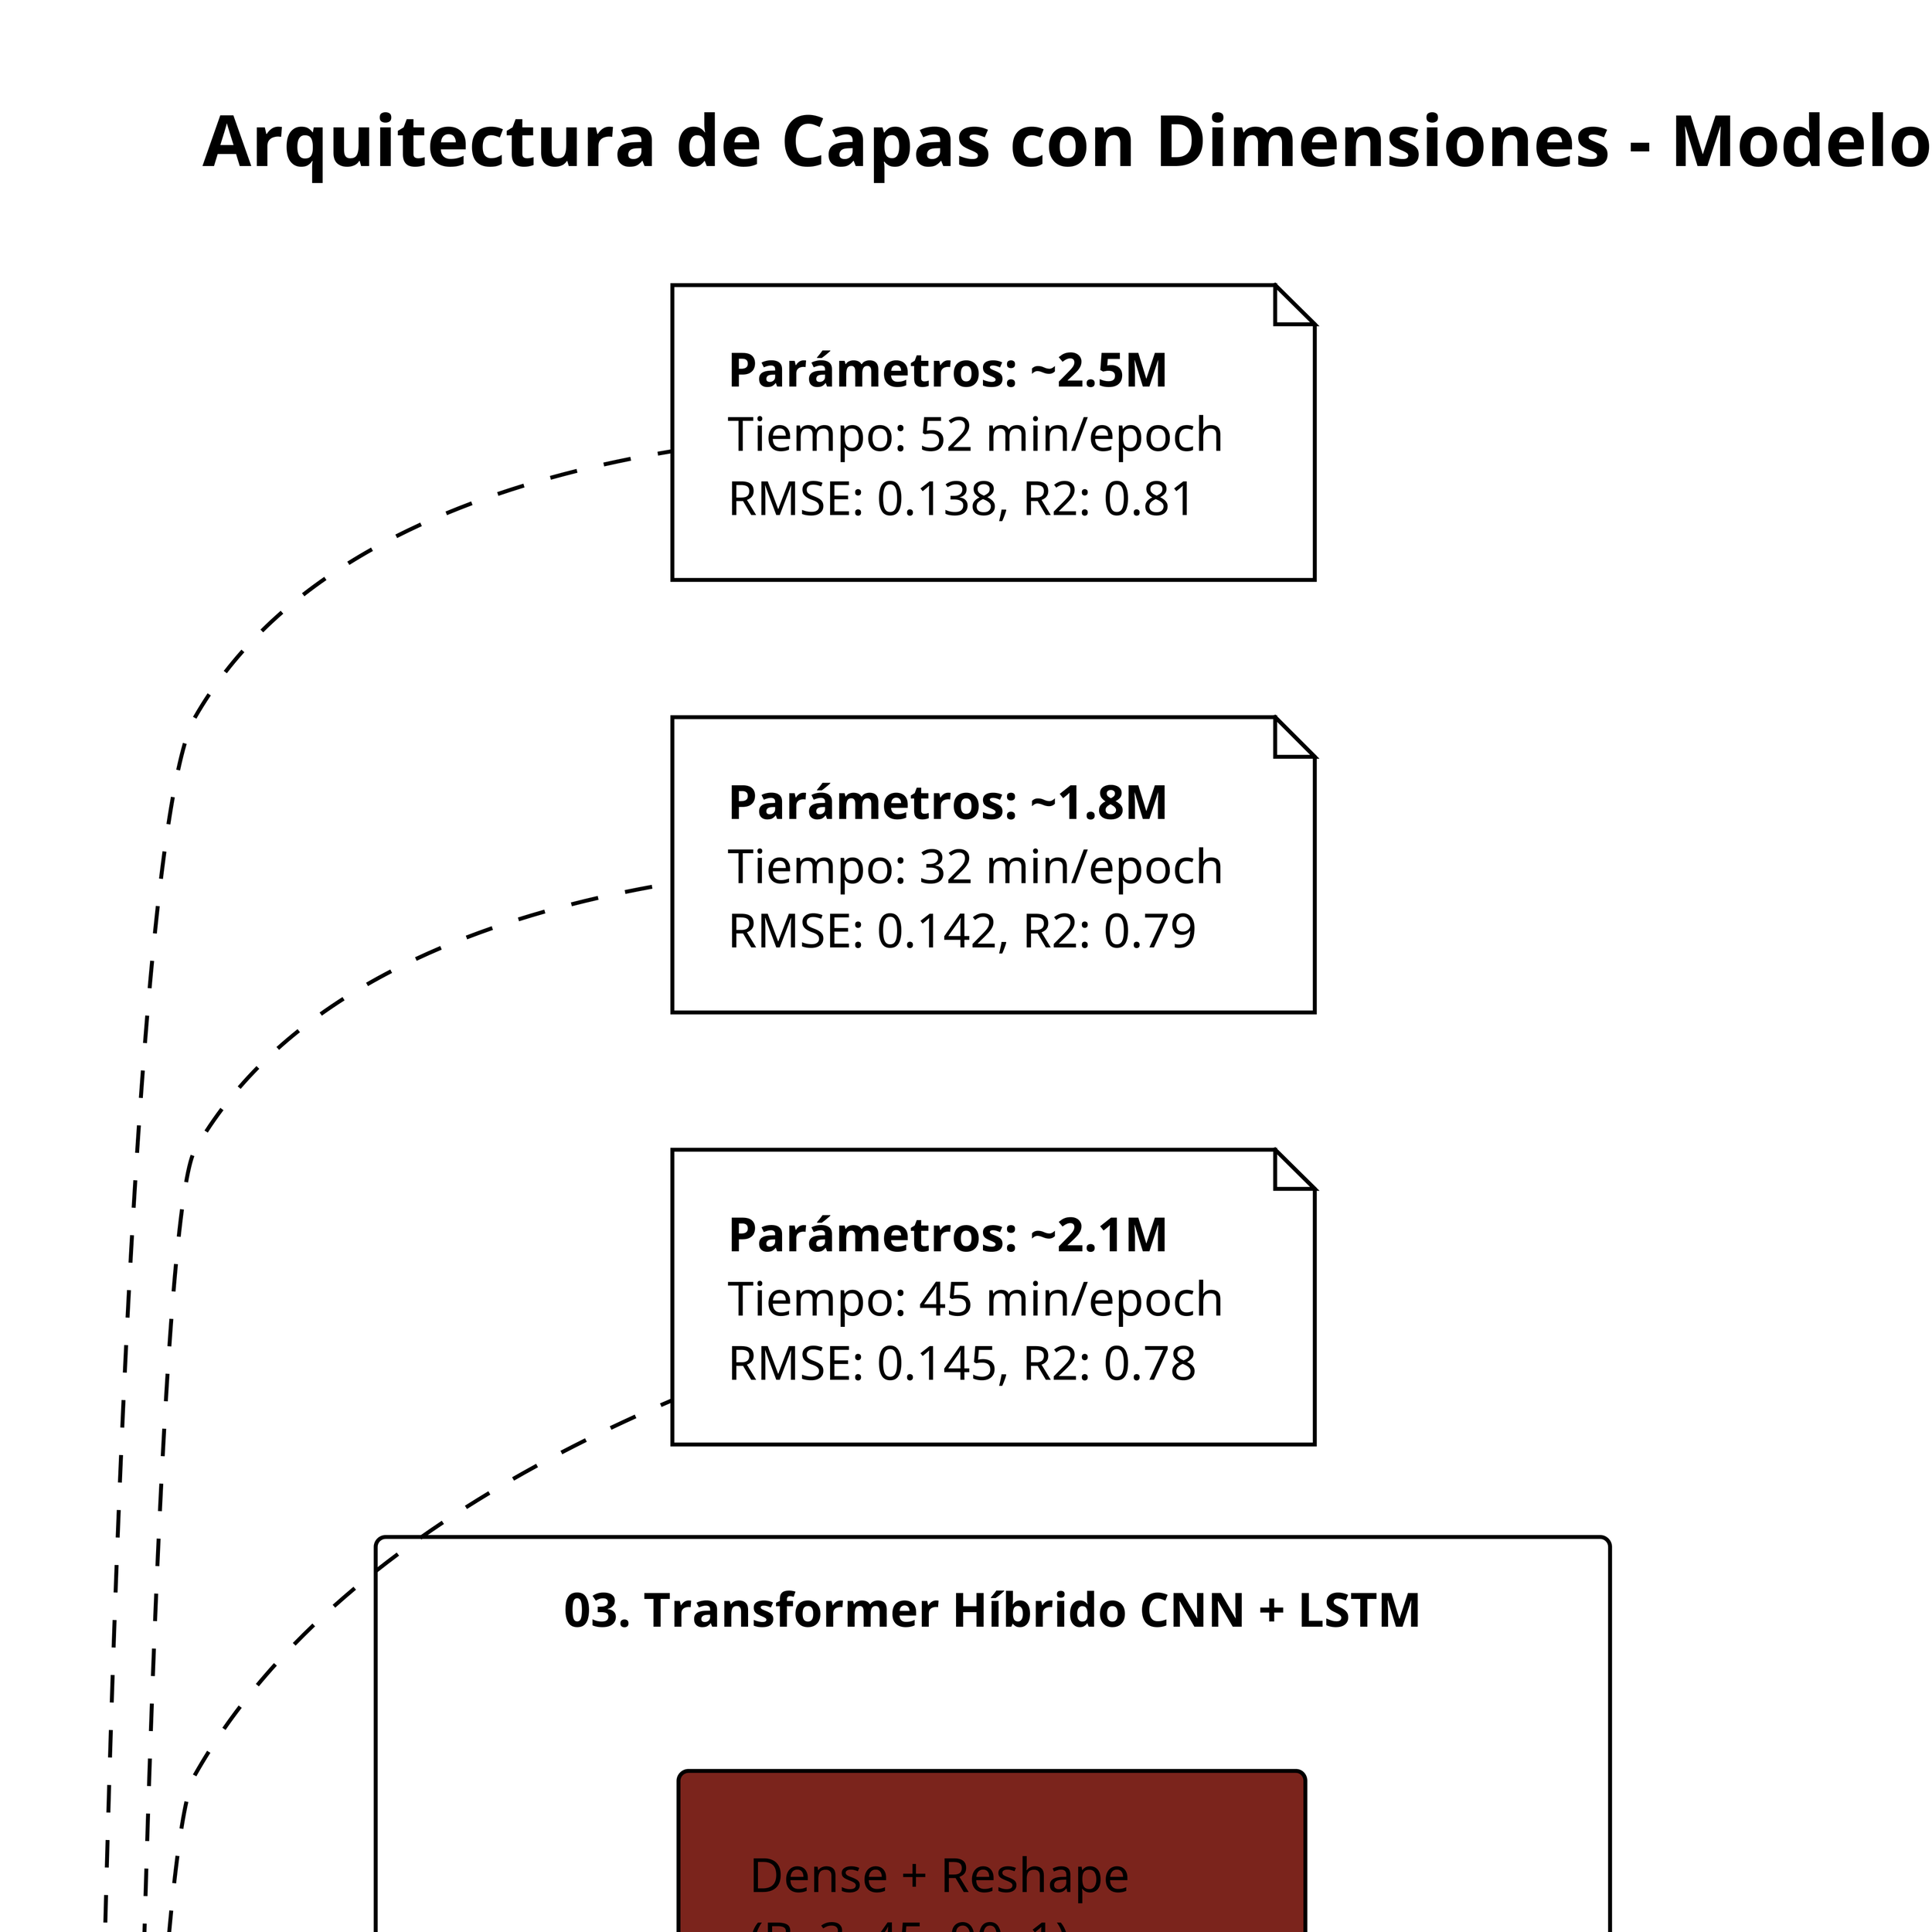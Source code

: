 @startuml modelos_capas_dimensiones
!theme plain
!define SCALE 3
!define DPI 800
skinparam dpi 800
skinparam backgroundColor white
skinparam defaultFontSize 12
skinparam titleFontSize 18
skinparam packageStyle rectangle
skinparam minClassWidth 120
skinparam minClassHeight 80
skinparam padding 8

title Arquitectura de Capas con Dimensiones - Modelos Evaluados

' Layout horizontal para los 3 modelos
left to right direction

package "01. ConvLSTM Encoder-Decoder + Attention" as convlstm_model {
    left to right direction
    
    rectangle "INPUT\n(B, 60, 45, 90, 11)\nBatch x Time x Height x Width x Features" as input_conv #E8F4FD
    
    rectangle "ConvLSTM2D(64)\n(B, 60, 45, 90, 64)\nKernel: 3x3, Return_seq: True\n+ BatchNorm + Dropout(0.2)" as conv1 #D4E6F1
    
    rectangle "ConvLSTM2D(32)\n(B, 60, 45, 90, 32)\nKernel: 3x3, Return_seq: True\n+ BatchNorm" as conv2 #AED6F1
    
    rectangle "CBAM Attention\n(B, 60, 45, 90, 32)\nChannel + Spatial Attention\nTimeDistributed" as attn #85C1E9
    
    rectangle "ConvLSTM2D(16)\n(B, 45, 90, 16)\nKernel: 3x3, Return_seq: False\n+ BatchNorm" as conv3 #5DADE2
    
    rectangle "Multi-scale Head\n(B, 3, 45, 90, 1)\nOutput: t+1, t+2, t+3" as head1 #3498DB
    
    input_conv -right-> conv1
    conv1 -right-> conv2
    conv2 -right-> attn
    attn -right-> conv3
    conv3 -right-> head1
}

package "02. ConvGRU Residual + BatchNorm" as convgru_model {
    left to right direction
    
    rectangle "INPUT\n(B, 60, 45, 90, 11)\nBatch x Time x Height x Width x Features" as input_gru #FDF2E9
    
    rectangle "Conv2D(32)\n(B, 60, 45, 90, 32)\nKernel: 1x1, TimeDistributed" as proj #F8C471
    
    rectangle "ConvGRU2D(64)\n(B, 60, 45, 90, 64)\nKernel: 3x3, Return_seq: True\n+ BatchNorm + Dropout" as gru1 #F4D03F
    
    rectangle "ConvGRU2D(32)\n(B, 45, 90, 32)\nKernel: 3x3, Return_seq: False\n+ BatchNorm" as gru2 #F7DC6F
    
    rectangle "Skip Conv2D(32)\n(B, 45, 90, 32)\nKernel: 1x1, Last timestep" as skip #52BE80
    
    rectangle "Residual Add\n(B, 45, 90, 32)\nElement-wise Addition\n+ ReLU Activation" as add #58D68D
    
    rectangle "Spatial Head\n(B, 3, 45, 90, 1)\nOutput: t+1, t+2, t+3" as head2 #27AE60
    
    input_gru -right-> proj
    proj -right-> gru1
    gru1 -right-> gru2
    gru2 -right-> add
    
    ' Skip connection
    input_gru -down-> skip
    skip -up-> add
    
    add -right-> head2
}

package "03. Transformer Híbrido CNN + LSTM" as transformer_model {
    left to right direction
    
    rectangle "INPUT\n(B, 60, 45, 90, 11)\nBatch x Time x Height x Width x Features" as input_trans #FADBD8
    
    rectangle "Conv2D(64)\n(B, 60, 45, 90, 64)\nKernel: 3x3, TimeDistributed\n+ BatchNorm + ReLU" as cnn1 #F1948A
    
    rectangle "Conv2D(32)\n(B, 60, 45, 90, 32)\nKernel: 3x3, TimeDistributed\n+ BatchNorm + ReLU" as cnn2 #EC7063
    
    rectangle "MaxPool2D + Flatten\n(B, 60, 31680)\nPool: 2x2, Spatial reduction\n45x90 -> 22x45, 32 channels\n22x45x32 = 31680 features" as pool #E74C3C
    
    rectangle "MultiHeadAttention\n(B, 60, 31680)\nHeads: 4, Key_dim: 32\nSelf-attention temporal" as mha #CB4335
    
    rectangle "LayerNorm\n(B, 60, 31680)\nNormalization + Residual" as ln #A93226
    
    rectangle "LSTM(128)\n(B, 128)\nReturn_seq: False\n+ BatchNorm + Dropout(0.1)" as lstm #922B21
    
    rectangle "Dense + Reshape\n(B, 3, 45, 90, 1)\nSpatial reconstruction" as dense #7B241C
    
    input_trans -right-> cnn1
    cnn1 -right-> cnn2
    cnn2 -right-> pool
    pool -right-> mha
    mha -right-> ln
    ln -right-> lstm
    lstm -right-> dense
}

' Organización horizontal de los 3 modelos
convlstm_model -[hidden]right-> convgru_model
convgru_model -[hidden]right-> transformer_model

' Notas de dimensiones
note bottom of convlstm_model
**Parámetros: ~2.1M**
Tiempo: 45 min/epoch
RMSE: 0.145, R2: 0.78
end note

note bottom of convgru_model
**Parámetros: ~1.8M**
Tiempo: 32 min/epoch
RMSE: 0.142, R2: 0.79
end note

note bottom of transformer_model
**Parámetros: ~2.5M**
Tiempo: 52 min/epoch
RMSE: 0.138, R2: 0.81
end note

@enduml
